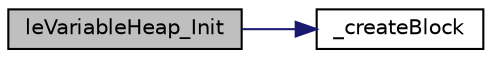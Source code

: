 digraph "leVariableHeap_Init"
{
 // LATEX_PDF_SIZE
  edge [fontname="Helvetica",fontsize="10",labelfontname="Helvetica",labelfontsize="10"];
  node [fontname="Helvetica",fontsize="10",shape=record];
  rankdir="LR";
  Node1 [label="leVariableHeap_Init",height=0.2,width=0.4,color="black", fillcolor="grey75", style="filled", fontcolor="black",tooltip=" "];
  Node1 -> Node2 [color="midnightblue",fontsize="10",style="solid",fontname="Helvetica"];
  Node2 [label="_createBlock",height=0.2,width=0.4,color="black", fillcolor="white", style="filled",URL="$legato__variableheap_8c.html#a796e97911458f2141c3677bfb1333515",tooltip=" "];
}
